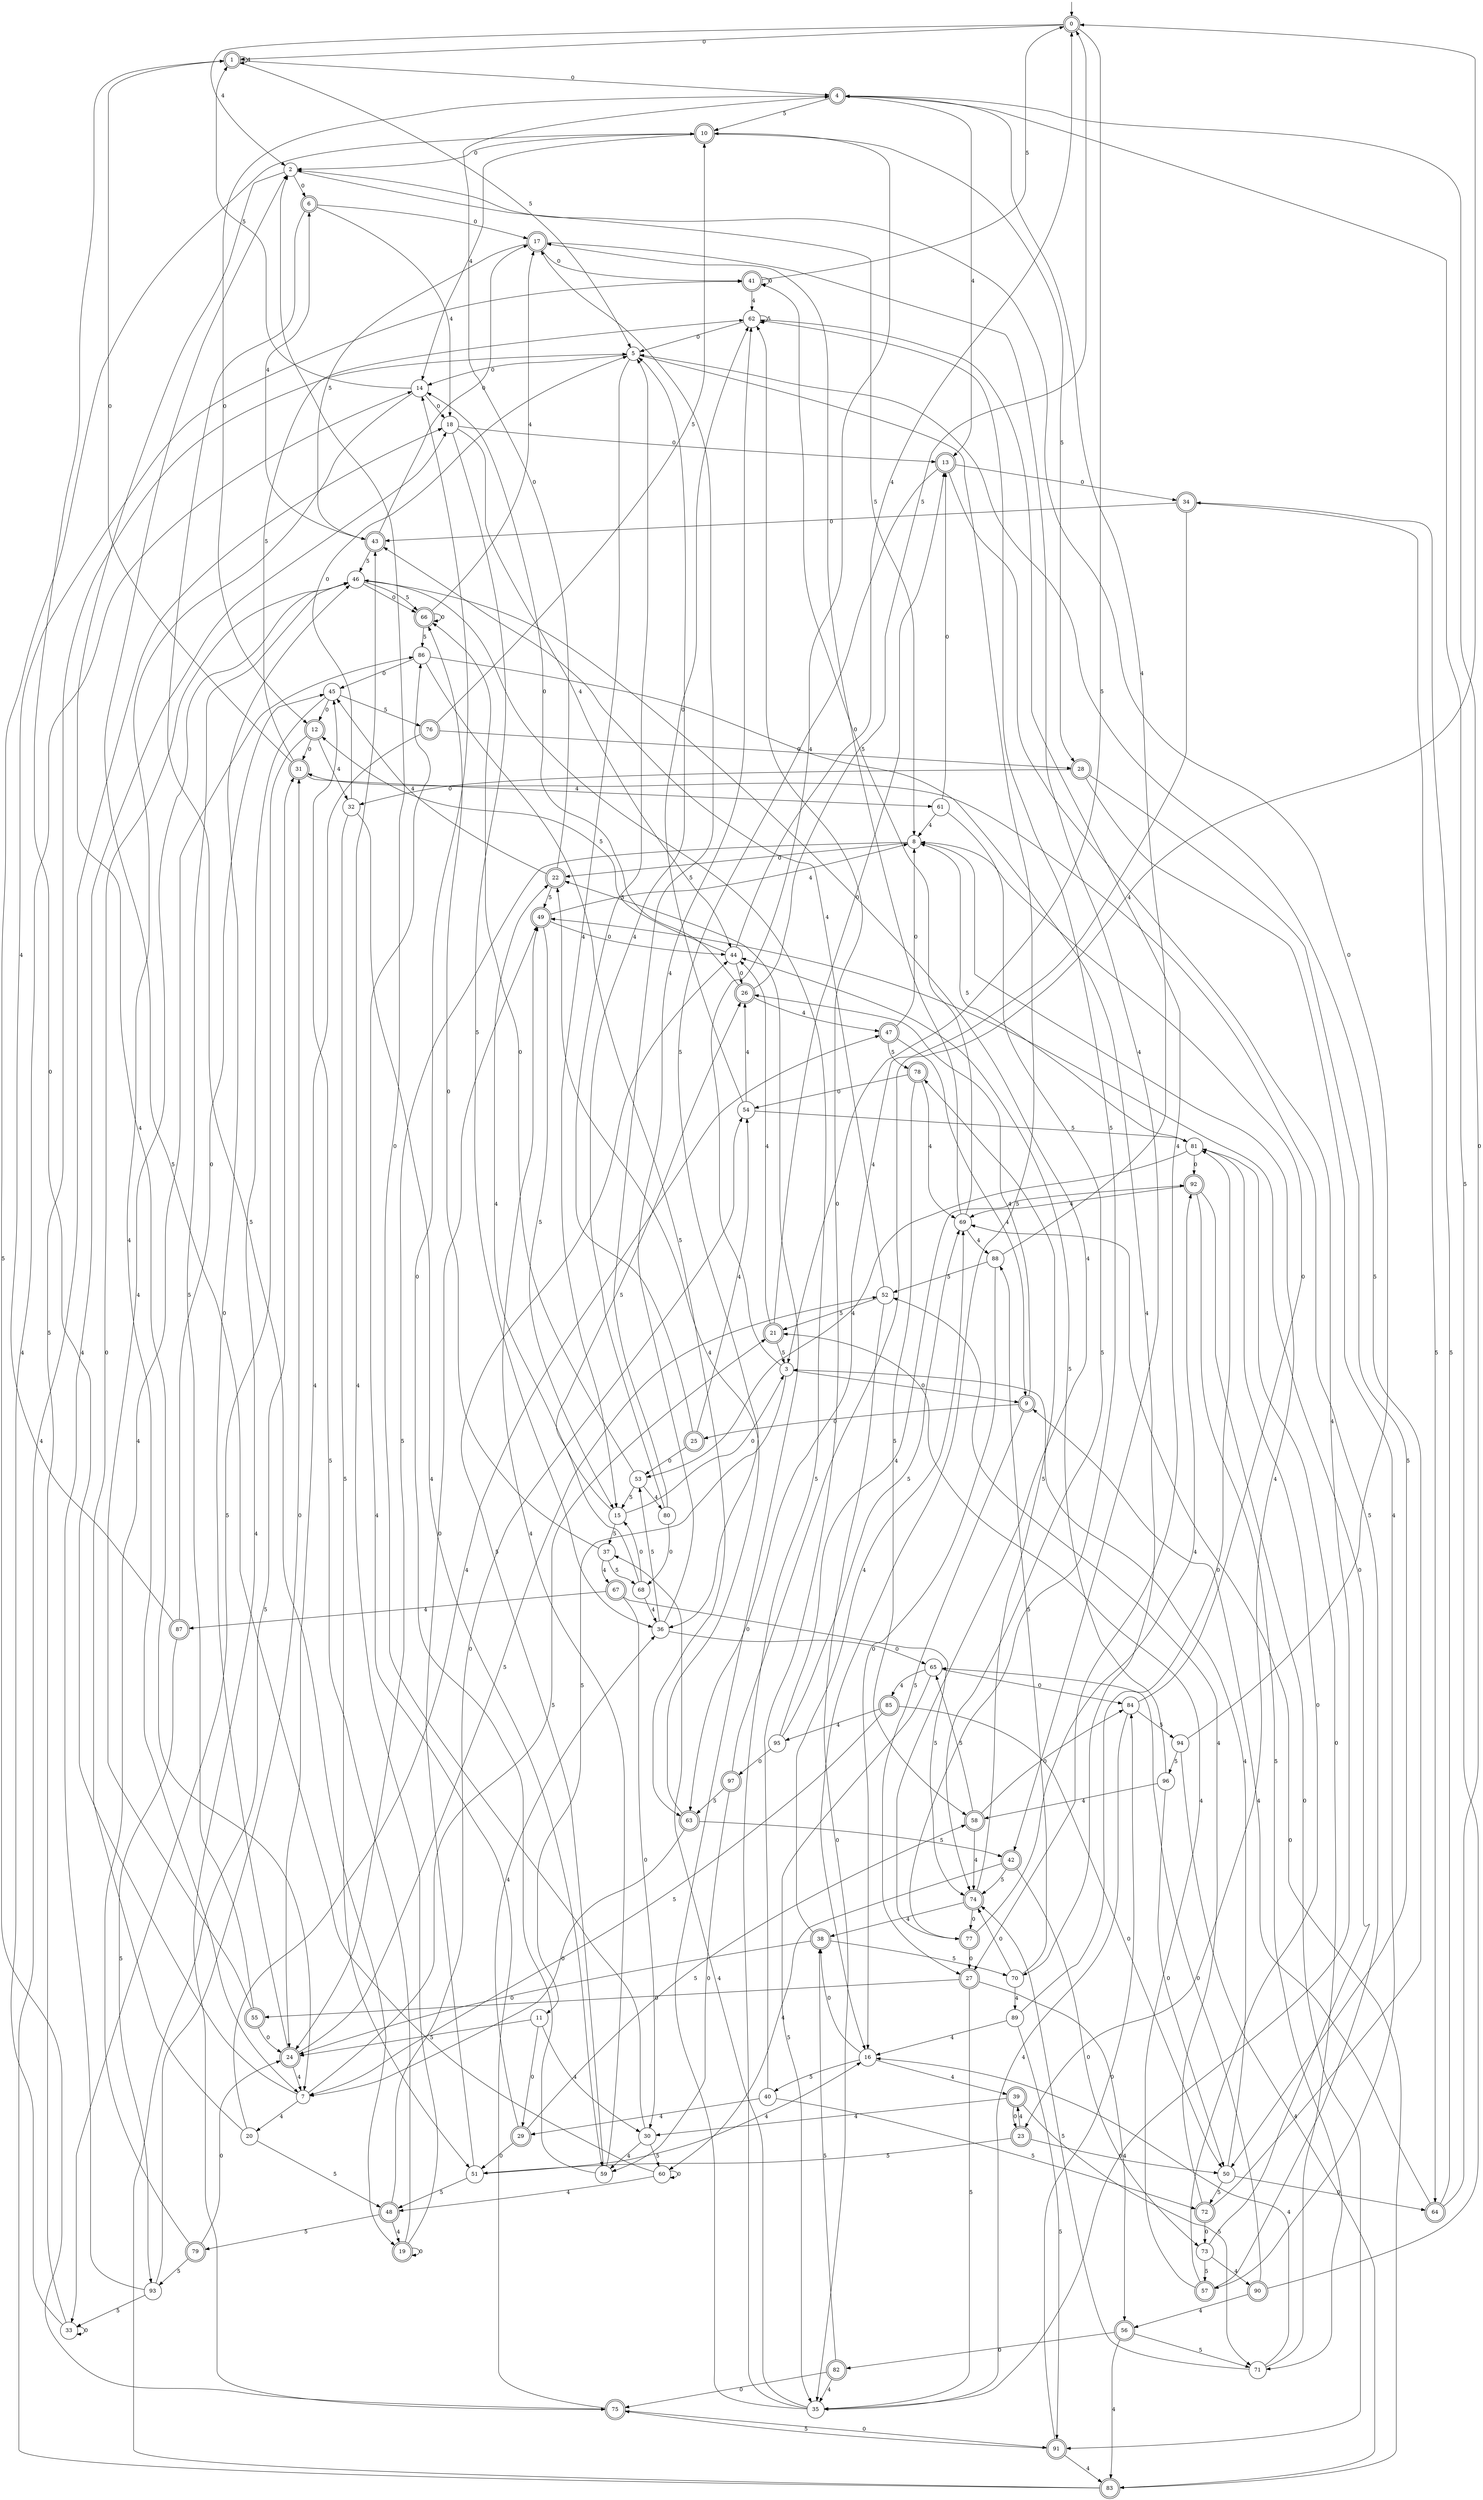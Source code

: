 digraph g {

	s0 [shape="doublecircle" label="0"];
	s1 [shape="doublecircle" label="1"];
	s2 [shape="circle" label="2"];
	s3 [shape="circle" label="3"];
	s4 [shape="doublecircle" label="4"];
	s5 [shape="circle" label="5"];
	s6 [shape="doublecircle" label="6"];
	s7 [shape="circle" label="7"];
	s8 [shape="circle" label="8"];
	s9 [shape="doublecircle" label="9"];
	s10 [shape="doublecircle" label="10"];
	s11 [shape="circle" label="11"];
	s12 [shape="doublecircle" label="12"];
	s13 [shape="doublecircle" label="13"];
	s14 [shape="circle" label="14"];
	s15 [shape="circle" label="15"];
	s16 [shape="circle" label="16"];
	s17 [shape="doublecircle" label="17"];
	s18 [shape="circle" label="18"];
	s19 [shape="doublecircle" label="19"];
	s20 [shape="circle" label="20"];
	s21 [shape="doublecircle" label="21"];
	s22 [shape="doublecircle" label="22"];
	s23 [shape="doublecircle" label="23"];
	s24 [shape="doublecircle" label="24"];
	s25 [shape="doublecircle" label="25"];
	s26 [shape="doublecircle" label="26"];
	s27 [shape="doublecircle" label="27"];
	s28 [shape="doublecircle" label="28"];
	s29 [shape="doublecircle" label="29"];
	s30 [shape="circle" label="30"];
	s31 [shape="doublecircle" label="31"];
	s32 [shape="circle" label="32"];
	s33 [shape="circle" label="33"];
	s34 [shape="doublecircle" label="34"];
	s35 [shape="circle" label="35"];
	s36 [shape="circle" label="36"];
	s37 [shape="circle" label="37"];
	s38 [shape="doublecircle" label="38"];
	s39 [shape="doublecircle" label="39"];
	s40 [shape="circle" label="40"];
	s41 [shape="doublecircle" label="41"];
	s42 [shape="doublecircle" label="42"];
	s43 [shape="doublecircle" label="43"];
	s44 [shape="circle" label="44"];
	s45 [shape="circle" label="45"];
	s46 [shape="circle" label="46"];
	s47 [shape="doublecircle" label="47"];
	s48 [shape="doublecircle" label="48"];
	s49 [shape="doublecircle" label="49"];
	s50 [shape="circle" label="50"];
	s51 [shape="circle" label="51"];
	s52 [shape="circle" label="52"];
	s53 [shape="circle" label="53"];
	s54 [shape="circle" label="54"];
	s55 [shape="doublecircle" label="55"];
	s56 [shape="doublecircle" label="56"];
	s57 [shape="doublecircle" label="57"];
	s58 [shape="doublecircle" label="58"];
	s59 [shape="circle" label="59"];
	s60 [shape="circle" label="60"];
	s61 [shape="circle" label="61"];
	s62 [shape="circle" label="62"];
	s63 [shape="doublecircle" label="63"];
	s64 [shape="doublecircle" label="64"];
	s65 [shape="circle" label="65"];
	s66 [shape="doublecircle" label="66"];
	s67 [shape="doublecircle" label="67"];
	s68 [shape="circle" label="68"];
	s69 [shape="circle" label="69"];
	s70 [shape="circle" label="70"];
	s71 [shape="circle" label="71"];
	s72 [shape="doublecircle" label="72"];
	s73 [shape="circle" label="73"];
	s74 [shape="doublecircle" label="74"];
	s75 [shape="doublecircle" label="75"];
	s76 [shape="doublecircle" label="76"];
	s77 [shape="doublecircle" label="77"];
	s78 [shape="doublecircle" label="78"];
	s79 [shape="doublecircle" label="79"];
	s80 [shape="circle" label="80"];
	s81 [shape="circle" label="81"];
	s82 [shape="doublecircle" label="82"];
	s83 [shape="doublecircle" label="83"];
	s84 [shape="circle" label="84"];
	s85 [shape="doublecircle" label="85"];
	s86 [shape="circle" label="86"];
	s87 [shape="doublecircle" label="87"];
	s88 [shape="circle" label="88"];
	s89 [shape="circle" label="89"];
	s90 [shape="doublecircle" label="90"];
	s91 [shape="doublecircle" label="91"];
	s92 [shape="doublecircle" label="92"];
	s93 [shape="circle" label="93"];
	s94 [shape="circle" label="94"];
	s95 [shape="circle" label="95"];
	s96 [shape="circle" label="96"];
	s97 [shape="doublecircle" label="97"];
	s0 -> s1 [label="0"];
	s0 -> s2 [label="4"];
	s0 -> s3 [label="5"];
	s1 -> s4 [label="0"];
	s1 -> s1 [label="4"];
	s1 -> s5 [label="5"];
	s2 -> s6 [label="0"];
	s2 -> s7 [label="4"];
	s2 -> s8 [label="5"];
	s3 -> s9 [label="0"];
	s3 -> s10 [label="4"];
	s3 -> s11 [label="5"];
	s4 -> s12 [label="0"];
	s4 -> s13 [label="4"];
	s4 -> s10 [label="5"];
	s5 -> s14 [label="0"];
	s5 -> s15 [label="4"];
	s5 -> s16 [label="5"];
	s6 -> s17 [label="0"];
	s6 -> s18 [label="4"];
	s6 -> s19 [label="5"];
	s7 -> s1 [label="0"];
	s7 -> s20 [label="4"];
	s7 -> s21 [label="5"];
	s8 -> s22 [label="0"];
	s8 -> s23 [label="4"];
	s8 -> s24 [label="5"];
	s9 -> s25 [label="0"];
	s9 -> s26 [label="4"];
	s9 -> s27 [label="5"];
	s10 -> s2 [label="0"];
	s10 -> s14 [label="4"];
	s10 -> s28 [label="5"];
	s11 -> s29 [label="0"];
	s11 -> s30 [label="4"];
	s11 -> s24 [label="5"];
	s12 -> s31 [label="0"];
	s12 -> s32 [label="4"];
	s12 -> s33 [label="5"];
	s13 -> s34 [label="0"];
	s13 -> s35 [label="4"];
	s13 -> s36 [label="5"];
	s14 -> s18 [label="0"];
	s14 -> s7 [label="4"];
	s14 -> s1 [label="5"];
	s15 -> s3 [label="0"];
	s15 -> s22 [label="4"];
	s15 -> s37 [label="5"];
	s16 -> s38 [label="0"];
	s16 -> s39 [label="4"];
	s16 -> s40 [label="5"];
	s17 -> s41 [label="0"];
	s17 -> s42 [label="4"];
	s17 -> s43 [label="5"];
	s18 -> s13 [label="0"];
	s18 -> s44 [label="4"];
	s18 -> s36 [label="5"];
	s19 -> s19 [label="0"];
	s19 -> s43 [label="4"];
	s19 -> s45 [label="5"];
	s20 -> s46 [label="0"];
	s20 -> s47 [label="4"];
	s20 -> s48 [label="5"];
	s21 -> s13 [label="0"];
	s21 -> s44 [label="4"];
	s21 -> s3 [label="5"];
	s22 -> s4 [label="0"];
	s22 -> s45 [label="4"];
	s22 -> s49 [label="5"];
	s23 -> s50 [label="0"];
	s23 -> s39 [label="4"];
	s23 -> s51 [label="5"];
	s24 -> s46 [label="0"];
	s24 -> s7 [label="4"];
	s24 -> s52 [label="5"];
	s25 -> s53 [label="0"];
	s25 -> s54 [label="4"];
	s25 -> s5 [label="5"];
	s26 -> s14 [label="0"];
	s26 -> s47 [label="4"];
	s26 -> s0 [label="5"];
	s27 -> s55 [label="0"];
	s27 -> s56 [label="4"];
	s27 -> s35 [label="5"];
	s28 -> s32 [label="0"];
	s28 -> s57 [label="4"];
	s28 -> s50 [label="5"];
	s29 -> s51 [label="0"];
	s29 -> s36 [label="4"];
	s29 -> s58 [label="5"];
	s30 -> s2 [label="0"];
	s30 -> s59 [label="4"];
	s30 -> s60 [label="5"];
	s31 -> s1 [label="0"];
	s31 -> s61 [label="4"];
	s31 -> s62 [label="5"];
	s32 -> s5 [label="0"];
	s32 -> s59 [label="4"];
	s32 -> s51 [label="5"];
	s33 -> s33 [label="0"];
	s33 -> s14 [label="4"];
	s33 -> s5 [label="5"];
	s34 -> s43 [label="0"];
	s34 -> s63 [label="4"];
	s34 -> s64 [label="5"];
	s35 -> s22 [label="0"];
	s35 -> s37 [label="4"];
	s35 -> s46 [label="5"];
	s36 -> s65 [label="0"];
	s36 -> s62 [label="4"];
	s36 -> s53 [label="5"];
	s37 -> s66 [label="0"];
	s37 -> s67 [label="4"];
	s37 -> s68 [label="5"];
	s38 -> s24 [label="0"];
	s38 -> s69 [label="4"];
	s38 -> s70 [label="5"];
	s39 -> s23 [label="0"];
	s39 -> s30 [label="4"];
	s39 -> s71 [label="5"];
	s40 -> s62 [label="0"];
	s40 -> s29 [label="4"];
	s40 -> s72 [label="5"];
	s41 -> s41 [label="0"];
	s41 -> s62 [label="4"];
	s41 -> s0 [label="5"];
	s42 -> s73 [label="0"];
	s42 -> s60 [label="4"];
	s42 -> s74 [label="5"];
	s43 -> s17 [label="0"];
	s43 -> s6 [label="4"];
	s43 -> s46 [label="5"];
	s44 -> s26 [label="0"];
	s44 -> s0 [label="4"];
	s44 -> s12 [label="5"];
	s45 -> s12 [label="0"];
	s45 -> s75 [label="4"];
	s45 -> s76 [label="5"];
	s46 -> s66 [label="0"];
	s46 -> s77 [label="4"];
	s46 -> s66 [label="5"];
	s47 -> s8 [label="0"];
	s47 -> s9 [label="4"];
	s47 -> s78 [label="5"];
	s48 -> s54 [label="0"];
	s48 -> s19 [label="4"];
	s48 -> s79 [label="5"];
	s49 -> s44 [label="0"];
	s49 -> s8 [label="4"];
	s49 -> s15 [label="5"];
	s50 -> s64 [label="0"];
	s50 -> s3 [label="4"];
	s50 -> s72 [label="5"];
	s51 -> s49 [label="0"];
	s51 -> s16 [label="4"];
	s51 -> s48 [label="5"];
	s52 -> s35 [label="0"];
	s52 -> s43 [label="4"];
	s52 -> s21 [label="5"];
	s53 -> s66 [label="0"];
	s53 -> s80 [label="4"];
	s53 -> s15 [label="5"];
	s54 -> s62 [label="0"];
	s54 -> s26 [label="4"];
	s54 -> s81 [label="5"];
	s55 -> s24 [label="0"];
	s55 -> s46 [label="4"];
	s55 -> s46 [label="5"];
	s56 -> s82 [label="0"];
	s56 -> s83 [label="4"];
	s56 -> s71 [label="5"];
	s57 -> s81 [label="0"];
	s57 -> s21 [label="4"];
	s57 -> s31 [label="5"];
	s58 -> s84 [label="0"];
	s58 -> s74 [label="4"];
	s58 -> s65 [label="5"];
	s59 -> s14 [label="0"];
	s59 -> s49 [label="4"];
	s59 -> s44 [label="5"];
	s60 -> s60 [label="0"];
	s60 -> s48 [label="4"];
	s60 -> s2 [label="5"];
	s61 -> s13 [label="0"];
	s61 -> s8 [label="4"];
	s61 -> s74 [label="5"];
	s62 -> s5 [label="0"];
	s62 -> s27 [label="4"];
	s62 -> s62 [label="5"];
	s63 -> s7 [label="0"];
	s63 -> s22 [label="4"];
	s63 -> s42 [label="5"];
	s64 -> s4 [label="0"];
	s64 -> s9 [label="4"];
	s64 -> s34 [label="5"];
	s65 -> s84 [label="0"];
	s65 -> s85 [label="4"];
	s65 -> s35 [label="5"];
	s66 -> s66 [label="0"];
	s66 -> s17 [label="4"];
	s66 -> s86 [label="5"];
	s67 -> s30 [label="0"];
	s67 -> s87 [label="4"];
	s67 -> s74 [label="5"];
	s68 -> s15 [label="0"];
	s68 -> s36 [label="4"];
	s68 -> s26 [label="5"];
	s69 -> s17 [label="0"];
	s69 -> s88 [label="4"];
	s69 -> s41 [label="5"];
	s70 -> s74 [label="0"];
	s70 -> s89 [label="4"];
	s70 -> s88 [label="5"];
	s71 -> s81 [label="0"];
	s71 -> s16 [label="4"];
	s71 -> s74 [label="5"];
	s72 -> s73 [label="0"];
	s72 -> s52 [label="4"];
	s72 -> s5 [label="5"];
	s73 -> s49 [label="0"];
	s73 -> s90 [label="4"];
	s73 -> s57 [label="5"];
	s74 -> s77 [label="0"];
	s74 -> s38 [label="4"];
	s74 -> s78 [label="5"];
	s75 -> s91 [label="0"];
	s75 -> s86 [label="4"];
	s75 -> s10 [label="5"];
	s76 -> s28 [label="0"];
	s76 -> s24 [label="4"];
	s76 -> s10 [label="5"];
	s77 -> s27 [label="0"];
	s77 -> s92 [label="4"];
	s77 -> s62 [label="5"];
	s78 -> s54 [label="0"];
	s78 -> s69 [label="4"];
	s78 -> s58 [label="5"];
	s79 -> s24 [label="0"];
	s79 -> s86 [label="4"];
	s79 -> s93 [label="5"];
	s80 -> s68 [label="0"];
	s80 -> s5 [label="4"];
	s80 -> s17 [label="5"];
	s81 -> s92 [label="0"];
	s81 -> s53 [label="4"];
	s81 -> s8 [label="5"];
	s82 -> s75 [label="0"];
	s82 -> s35 [label="4"];
	s82 -> s38 [label="5"];
	s83 -> s69 [label="0"];
	s83 -> s18 [label="4"];
	s83 -> s31 [label="5"];
	s84 -> s8 [label="0"];
	s84 -> s35 [label="4"];
	s84 -> s94 [label="5"];
	s85 -> s50 [label="0"];
	s85 -> s95 [label="4"];
	s85 -> s7 [label="5"];
	s86 -> s45 [label="0"];
	s86 -> s70 [label="4"];
	s86 -> s63 [label="5"];
	s87 -> s45 [label="0"];
	s87 -> s41 [label="4"];
	s87 -> s93 [label="5"];
	s88 -> s16 [label="0"];
	s88 -> s4 [label="4"];
	s88 -> s52 [label="5"];
	s89 -> s81 [label="0"];
	s89 -> s16 [label="4"];
	s89 -> s91 [label="5"];
	s90 -> s65 [label="0"];
	s90 -> s56 [label="4"];
	s90 -> s4 [label="5"];
	s91 -> s84 [label="0"];
	s91 -> s83 [label="4"];
	s91 -> s75 [label="5"];
	s92 -> s91 [label="0"];
	s92 -> s69 [label="4"];
	s92 -> s71 [label="5"];
	s93 -> s31 [label="0"];
	s93 -> s18 [label="4"];
	s93 -> s33 [label="5"];
	s94 -> s2 [label="0"];
	s94 -> s83 [label="4"];
	s94 -> s96 [label="5"];
	s95 -> s97 [label="0"];
	s95 -> s92 [label="4"];
	s95 -> s69 [label="5"];
	s96 -> s50 [label="0"];
	s96 -> s58 [label="4"];
	s96 -> s44 [label="5"];
	s97 -> s59 [label="0"];
	s97 -> s0 [label="4"];
	s97 -> s63 [label="5"];

__start0 [label="" shape="none" width="0" height="0"];
__start0 -> s0;

}
